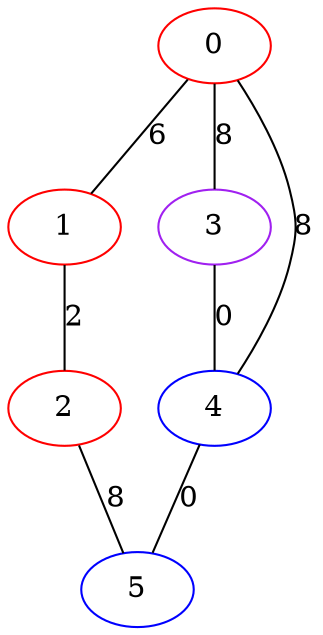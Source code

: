 graph "" {
0 [color=red, weight=1];
1 [color=red, weight=1];
2 [color=red, weight=1];
3 [color=purple, weight=4];
4 [color=blue, weight=3];
5 [color=blue, weight=3];
0 -- 1  [key=0, label=6];
0 -- 3  [key=0, label=8];
0 -- 4  [key=0, label=8];
1 -- 2  [key=0, label=2];
2 -- 5  [key=0, label=8];
3 -- 4  [key=0, label=0];
4 -- 5  [key=0, label=0];
}
